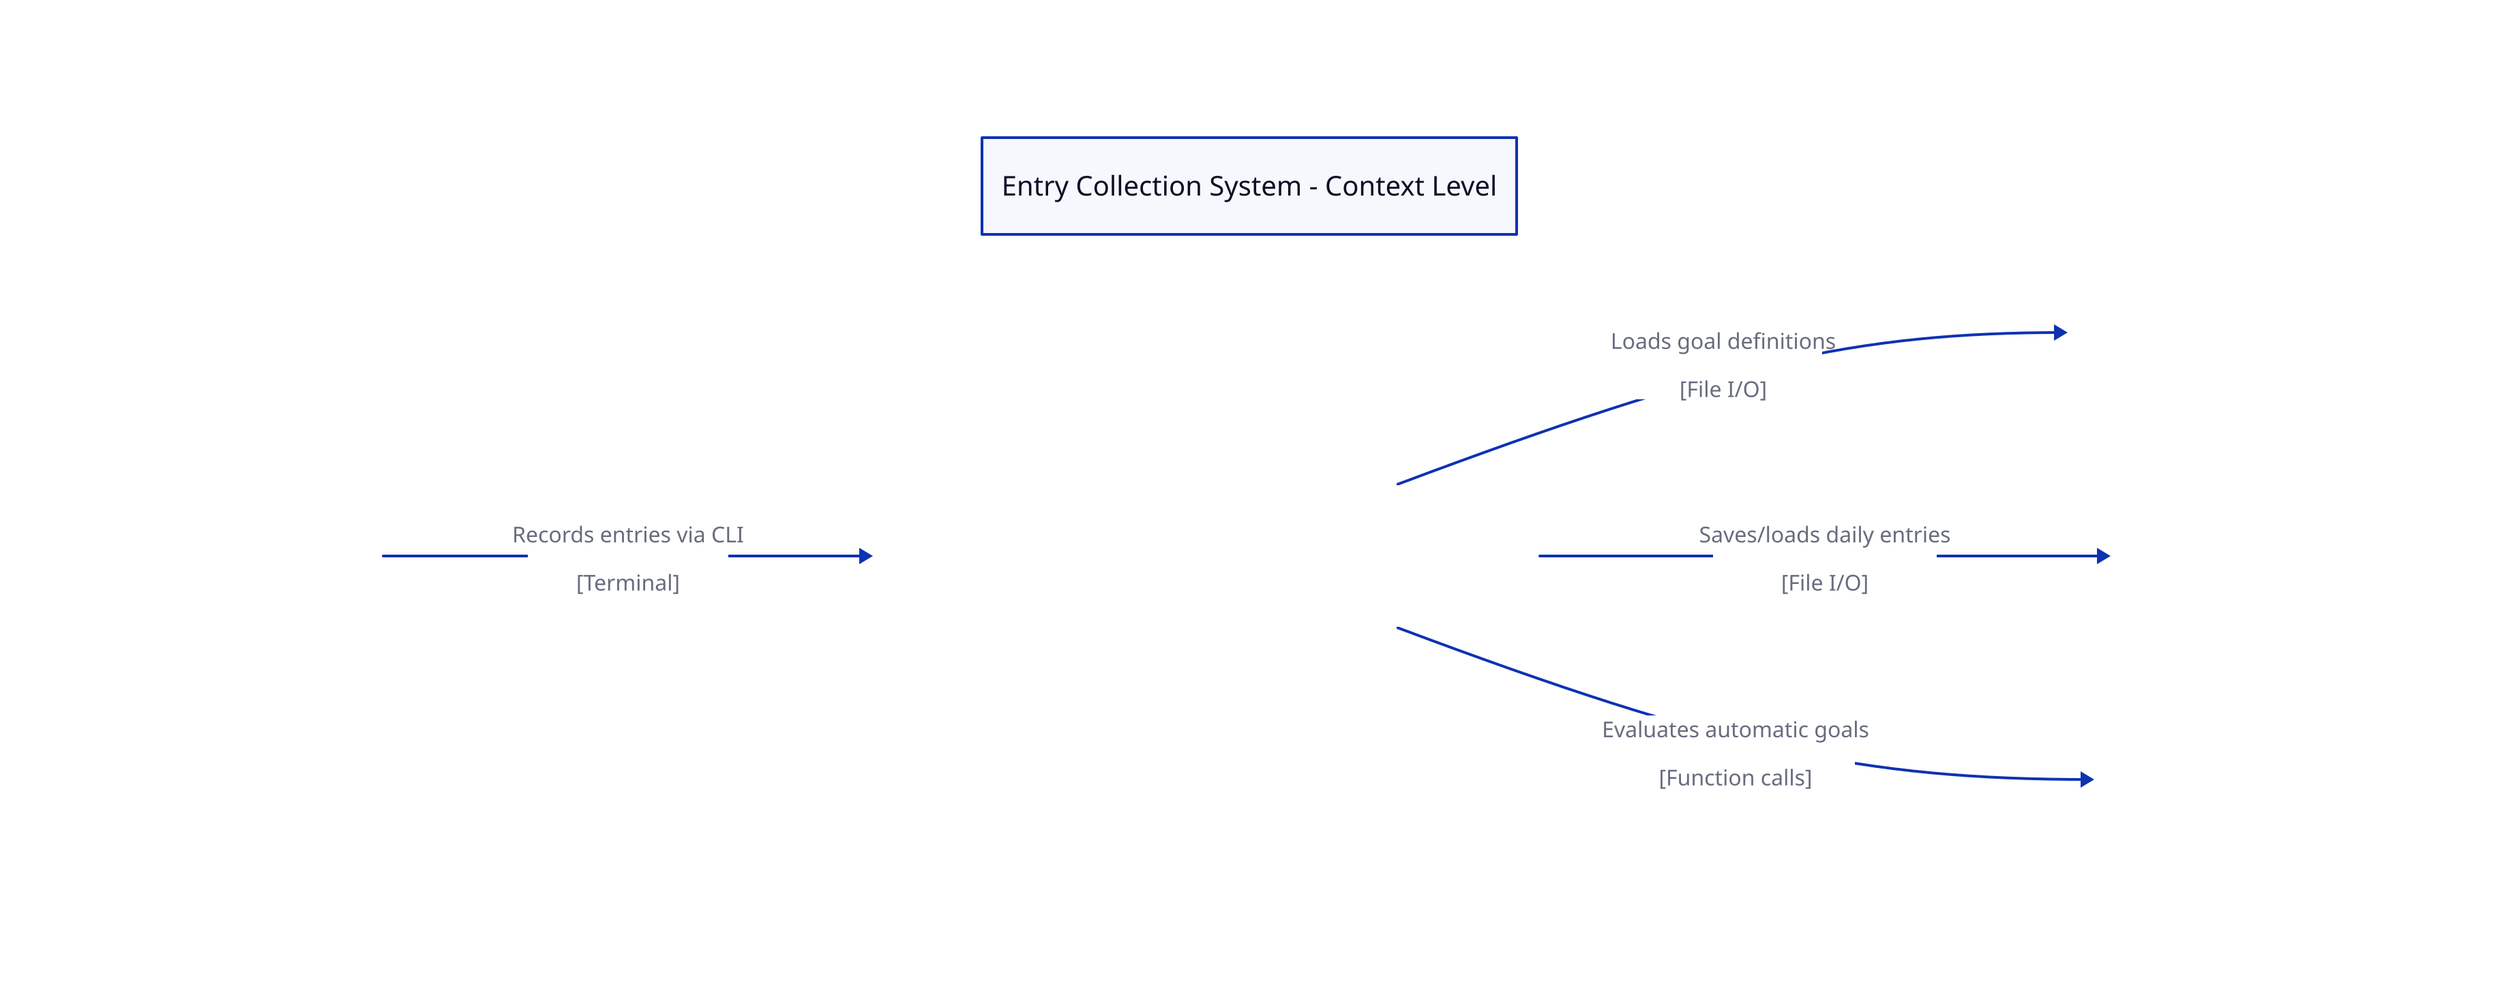 direction: right

title: {
  label: Entry Collection System - Context Level
  near: top-center
  style.font-size: 20
  style.bold: true
}

user: {
  label: |md
    **User**
    
    [Person]
    
    Records daily habit entries
  |
  shape: person
  style.fill: "#08427b"
  style.font-color: white
}

entry_system: {
  label: |md
    **Entry Collection System**
    
    [Software System]
    
    Interactive CLI for habit data collection with immediate scoring feedback
  |
  style.fill: "#1168bd"
  style.font-color: white
}

goals_file: {
  label: |md
    **Goals Schema**
    
    [External System]
    
    YAML goal definitions from T009
  |
  style.fill: "#999999"
  style.font-color: white
}

entries_file: {
  label: |md
    **Entry Storage**
    
    [External System]
    
    Daily entry persistence
  |
  style.fill: "#999999"
  style.font-color: white
}

scoring_engine: {
  label: |md
    **Scoring Engine**
    
    [External System]
    
    Automatic goal evaluation
  |
  style.fill: "#999999"
  style.font-color: white
}

user -> entry_system: |md
  Records entries via CLI
  
  [Terminal]
|

entry_system -> goals_file: |md
  Loads goal definitions
  
  [File I/O]
|

entry_system -> entries_file: |md
  Saves/loads daily entries
  
  [File I/O]
|

entry_system -> scoring_engine: |md
  Evaluates automatic goals
  
  [Function calls]
|